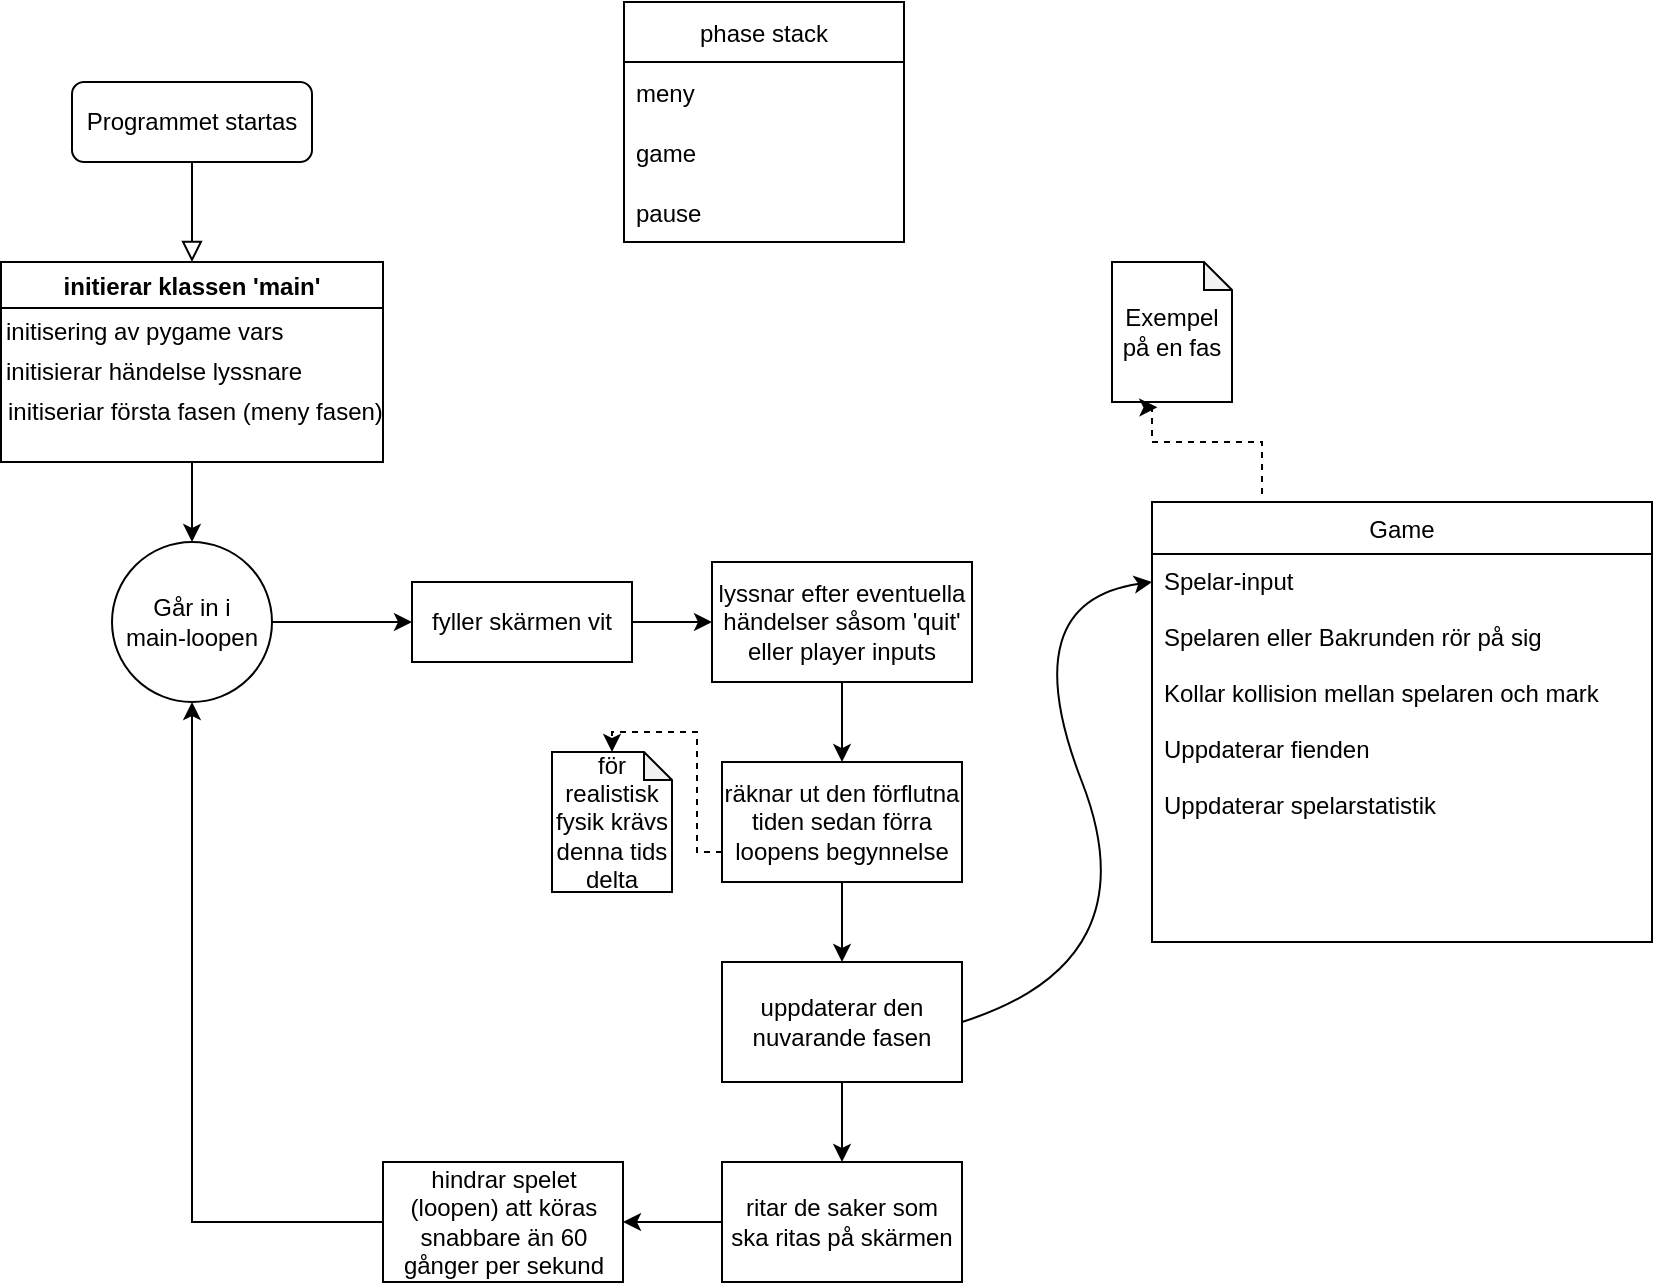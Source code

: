 <mxfile version="12.2.4" pages="1"><diagram id="C5RBs43oDa-KdzZeNtuy" name="Page-1"><mxGraphModel dx="720" dy="405" grid="1" gridSize="10" guides="1" tooltips="1" connect="1" arrows="1" fold="1" page="1" pageScale="1" pageWidth="3300" pageHeight="4681" math="0" shadow="0"><root><mxCell id="WIyWlLk6GJQsqaUBKTNV-0"/><mxCell id="WIyWlLk6GJQsqaUBKTNV-1" parent="WIyWlLk6GJQsqaUBKTNV-0"/><mxCell id="WIyWlLk6GJQsqaUBKTNV-2" value="" style="rounded=0;html=1;jettySize=auto;orthogonalLoop=1;fontSize=11;endArrow=block;endFill=0;endSize=8;strokeWidth=1;shadow=0;labelBackgroundColor=none;edgeStyle=orthogonalEdgeStyle;" parent="WIyWlLk6GJQsqaUBKTNV-1" source="WIyWlLk6GJQsqaUBKTNV-3" edge="1"><mxGeometry relative="1" as="geometry"><mxPoint x="220" y="170" as="targetPoint"/></mxGeometry></mxCell><mxCell id="WIyWlLk6GJQsqaUBKTNV-3" value="Programmet startas" style="rounded=1;whiteSpace=wrap;html=1;fontSize=12;glass=0;strokeWidth=1;shadow=0;" parent="WIyWlLk6GJQsqaUBKTNV-1" vertex="1"><mxGeometry x="160" y="80" width="120" height="40" as="geometry"/></mxCell><mxCell id="hYbfKDlgvJkBust5B-tn-15" style="edgeStyle=orthogonalEdgeStyle;rounded=0;orthogonalLoop=1;jettySize=auto;html=1;" parent="WIyWlLk6GJQsqaUBKTNV-1" source="hYbfKDlgvJkBust5B-tn-5" target="hYbfKDlgvJkBust5B-tn-16" edge="1"><mxGeometry relative="1" as="geometry"><mxPoint x="220" y="320" as="targetPoint"/></mxGeometry></mxCell><mxCell id="hYbfKDlgvJkBust5B-tn-5" value="initierar klassen 'main'" style="swimlane;startSize=23;" parent="WIyWlLk6GJQsqaUBKTNV-1" vertex="1"><mxGeometry x="124.5" y="170" width="191" height="100" as="geometry"/></mxCell><mxCell id="hYbfKDlgvJkBust5B-tn-6" value="initisering av pygame vars" style="text;html=1;align=left;verticalAlign=middle;resizable=0;points=[];autosize=1;strokeColor=none;fillColor=none;" parent="hYbfKDlgvJkBust5B-tn-5" vertex="1"><mxGeometry y="25" width="150" height="20" as="geometry"/></mxCell><mxCell id="hYbfKDlgvJkBust5B-tn-9" value="initisierar händelse lyssnare" style="text;html=1;align=left;verticalAlign=middle;resizable=0;points=[];autosize=1;strokeColor=none;fillColor=none;" parent="hYbfKDlgvJkBust5B-tn-5" vertex="1"><mxGeometry y="45" width="160" height="20" as="geometry"/></mxCell><mxCell id="hYbfKDlgvJkBust5B-tn-10" value="initiseriar första fasen (meny fasen)" style="text;html=1;align=left;verticalAlign=middle;resizable=0;points=[];autosize=1;strokeColor=none;fillColor=none;" parent="hYbfKDlgvJkBust5B-tn-5" vertex="1"><mxGeometry x="1" y="65" width="200" height="20" as="geometry"/></mxCell><mxCell id="hYbfKDlgvJkBust5B-tn-19" style="edgeStyle=orthogonalEdgeStyle;rounded=0;orthogonalLoop=1;jettySize=auto;html=1;exitX=1;exitY=0.5;exitDx=0;exitDy=0;" parent="WIyWlLk6GJQsqaUBKTNV-1" source="hYbfKDlgvJkBust5B-tn-16" edge="1"><mxGeometry relative="1" as="geometry"><mxPoint x="330" y="350" as="targetPoint"/></mxGeometry></mxCell><mxCell id="hYbfKDlgvJkBust5B-tn-16" value="Går in i&lt;br&gt;main-loopen" style="ellipse;whiteSpace=wrap;html=1;aspect=fixed;align=center;" parent="WIyWlLk6GJQsqaUBKTNV-1" vertex="1"><mxGeometry x="180" y="310" width="80" height="80" as="geometry"/></mxCell><mxCell id="hYbfKDlgvJkBust5B-tn-24" style="edgeStyle=orthogonalEdgeStyle;rounded=0;orthogonalLoop=1;jettySize=auto;html=1;exitX=1;exitY=0.5;exitDx=0;exitDy=0;" parent="WIyWlLk6GJQsqaUBKTNV-1" source="hYbfKDlgvJkBust5B-tn-23" target="hYbfKDlgvJkBust5B-tn-25" edge="1"><mxGeometry relative="1" as="geometry"><mxPoint x="490" y="350.103" as="targetPoint"/></mxGeometry></mxCell><mxCell id="hYbfKDlgvJkBust5B-tn-23" value="fyller skärmen vit" style="rounded=0;whiteSpace=wrap;html=1;align=center;" parent="WIyWlLk6GJQsqaUBKTNV-1" vertex="1"><mxGeometry x="330" y="330" width="110" height="40" as="geometry"/></mxCell><mxCell id="hYbfKDlgvJkBust5B-tn-27" style="edgeStyle=orthogonalEdgeStyle;rounded=0;orthogonalLoop=1;jettySize=auto;html=1;exitX=0.5;exitY=1;exitDx=0;exitDy=0;" parent="WIyWlLk6GJQsqaUBKTNV-1" source="hYbfKDlgvJkBust5B-tn-25" target="hYbfKDlgvJkBust5B-tn-28" edge="1"><mxGeometry relative="1" as="geometry"><mxPoint x="650" y="350.103" as="targetPoint"/></mxGeometry></mxCell><mxCell id="hYbfKDlgvJkBust5B-tn-25" value="lyssnar efter eventuella händelser såsom 'quit' eller player inputs" style="rounded=0;whiteSpace=wrap;html=1;align=center;" parent="WIyWlLk6GJQsqaUBKTNV-1" vertex="1"><mxGeometry x="480" y="320" width="130" height="60" as="geometry"/></mxCell><mxCell id="hYbfKDlgvJkBust5B-tn-36" style="edgeStyle=orthogonalEdgeStyle;rounded=0;orthogonalLoop=1;jettySize=auto;html=1;exitX=0.5;exitY=1;exitDx=0;exitDy=0;entryX=0.5;entryY=0;entryDx=0;entryDy=0;" parent="WIyWlLk6GJQsqaUBKTNV-1" source="hYbfKDlgvJkBust5B-tn-28" target="hYbfKDlgvJkBust5B-tn-37" edge="1"><mxGeometry relative="1" as="geometry"><mxPoint x="710" y="540" as="targetPoint"/></mxGeometry></mxCell><mxCell id="hYbfKDlgvJkBust5B-tn-28" value="räknar ut den förflutna tiden sedan förra loopens begynnelse" style="rounded=0;whiteSpace=wrap;html=1;align=center;" parent="WIyWlLk6GJQsqaUBKTNV-1" vertex="1"><mxGeometry x="485" y="420.003" width="120" height="60" as="geometry"/></mxCell><mxCell id="hYbfKDlgvJkBust5B-tn-33" value="" style="endArrow=classic;html=1;rounded=0;exitX=0;exitY=0.75;exitDx=0;exitDy=0;entryX=0.5;entryY=0;entryDx=0;entryDy=0;entryPerimeter=0;edgeStyle=orthogonalEdgeStyle;dashed=1;" parent="WIyWlLk6GJQsqaUBKTNV-1" source="hYbfKDlgvJkBust5B-tn-28" target="hYbfKDlgvJkBust5B-tn-34" edge="1"><mxGeometry width="50" height="50" relative="1" as="geometry"><mxPoint x="600" y="450" as="sourcePoint"/><mxPoint x="590" y="420" as="targetPoint"/></mxGeometry></mxCell><mxCell id="hYbfKDlgvJkBust5B-tn-34" value="&lt;span&gt;för realistisk fysik krävs denna tids delta&lt;/span&gt;" style="shape=note;whiteSpace=wrap;html=1;backgroundOutline=1;darkOpacity=0.05;align=center;size=14;" parent="WIyWlLk6GJQsqaUBKTNV-1" vertex="1"><mxGeometry x="400" y="415" width="60" height="70" as="geometry"/></mxCell><mxCell id="hYbfKDlgvJkBust5B-tn-43" style="edgeStyle=orthogonalEdgeStyle;rounded=0;orthogonalLoop=1;jettySize=auto;html=1;exitX=0.5;exitY=1;exitDx=0;exitDy=0;entryX=0.5;entryY=0;entryDx=0;entryDy=0;" parent="WIyWlLk6GJQsqaUBKTNV-1" source="hYbfKDlgvJkBust5B-tn-37" target="hYbfKDlgvJkBust5B-tn-40" edge="1"><mxGeometry relative="1" as="geometry"/></mxCell><mxCell id="hYbfKDlgvJkBust5B-tn-37" value="uppdaterar den nuvarande fasen" style="rounded=0;whiteSpace=wrap;html=1;align=center;" parent="WIyWlLk6GJQsqaUBKTNV-1" vertex="1"><mxGeometry x="485" y="520" width="120" height="60" as="geometry"/></mxCell><mxCell id="hYbfKDlgvJkBust5B-tn-49" value="" style="edgeStyle=orthogonalEdgeStyle;rounded=0;orthogonalLoop=1;jettySize=auto;html=1;" parent="WIyWlLk6GJQsqaUBKTNV-1" source="hYbfKDlgvJkBust5B-tn-40" target="hYbfKDlgvJkBust5B-tn-48" edge="1"><mxGeometry relative="1" as="geometry"/></mxCell><mxCell id="hYbfKDlgvJkBust5B-tn-40" value="ritar de saker som ska ritas på skärmen" style="rounded=0;whiteSpace=wrap;html=1;align=center;" parent="WIyWlLk6GJQsqaUBKTNV-1" vertex="1"><mxGeometry x="485" y="620" width="120" height="60" as="geometry"/></mxCell><mxCell id="hYbfKDlgvJkBust5B-tn-46" value="" style="curved=1;endArrow=classic;html=1;rounded=0;exitX=1;exitY=0.5;exitDx=0;exitDy=0;" parent="WIyWlLk6GJQsqaUBKTNV-1" source="hYbfKDlgvJkBust5B-tn-37" edge="1"><mxGeometry width="50" height="50" relative="1" as="geometry"><mxPoint x="660" y="570" as="sourcePoint"/><mxPoint x="700" y="330" as="targetPoint"/><Array as="points"><mxPoint x="700" y="520"/><mxPoint x="630" y="340"/></Array></mxGeometry></mxCell><mxCell id="hYbfKDlgvJkBust5B-tn-50" style="edgeStyle=orthogonalEdgeStyle;rounded=0;orthogonalLoop=1;jettySize=auto;html=1;exitX=0;exitY=0.5;exitDx=0;exitDy=0;entryX=0.5;entryY=1;entryDx=0;entryDy=0;" parent="WIyWlLk6GJQsqaUBKTNV-1" source="hYbfKDlgvJkBust5B-tn-48" target="hYbfKDlgvJkBust5B-tn-16" edge="1"><mxGeometry relative="1" as="geometry"/></mxCell><mxCell id="hYbfKDlgvJkBust5B-tn-48" value="hindrar spelet (loopen) att köras snabbare än 60 gånger per sekund" style="whiteSpace=wrap;html=1;rounded=0;" parent="WIyWlLk6GJQsqaUBKTNV-1" vertex="1"><mxGeometry x="315.5" y="620" width="120" height="60" as="geometry"/></mxCell><mxCell id="hYbfKDlgvJkBust5B-tn-52" value="phase stack" style="swimlane;fontStyle=0;childLayout=stackLayout;horizontal=1;startSize=30;horizontalStack=0;resizeParent=1;resizeParentMax=0;resizeLast=0;collapsible=1;marginBottom=0;align=center;" parent="WIyWlLk6GJQsqaUBKTNV-1" vertex="1"><mxGeometry x="436" y="40" width="140" height="120" as="geometry"/></mxCell><mxCell id="hYbfKDlgvJkBust5B-tn-53" value="meny" style="text;strokeColor=none;fillColor=none;align=left;verticalAlign=middle;spacingLeft=4;spacingRight=4;overflow=hidden;points=[[0,0.5],[1,0.5]];portConstraint=eastwest;rotatable=0;" parent="hYbfKDlgvJkBust5B-tn-52" vertex="1"><mxGeometry y="30" width="140" height="30" as="geometry"/></mxCell><mxCell id="hYbfKDlgvJkBust5B-tn-54" value="game" style="text;strokeColor=none;fillColor=none;align=left;verticalAlign=middle;spacingLeft=4;spacingRight=4;overflow=hidden;points=[[0,0.5],[1,0.5]];portConstraint=eastwest;rotatable=0;" parent="hYbfKDlgvJkBust5B-tn-52" vertex="1"><mxGeometry y="60" width="140" height="30" as="geometry"/></mxCell><mxCell id="hYbfKDlgvJkBust5B-tn-55" value="pause" style="text;strokeColor=none;fillColor=none;align=left;verticalAlign=middle;spacingLeft=4;spacingRight=4;overflow=hidden;points=[[0,0.5],[1,0.5]];portConstraint=eastwest;rotatable=0;" parent="hYbfKDlgvJkBust5B-tn-52" vertex="1"><mxGeometry y="90" width="140" height="30" as="geometry"/></mxCell><mxCell id="0" value="Game" style="swimlane;fontStyle=0;childLayout=stackLayout;horizontal=1;startSize=26;fillColor=none;horizontalStack=0;resizeParent=1;resizeParentMax=0;resizeLast=0;collapsible=1;marginBottom=0;" parent="WIyWlLk6GJQsqaUBKTNV-1" vertex="1"><mxGeometry x="700" y="290" width="250" height="220" as="geometry"/></mxCell><mxCell id="1" value="Spelar-input&#10;&#10;Spelaren eller Bakrunden rör på sig&#10;&#10;Kollar kollision mellan spelaren och mark&#10;&#10;Uppdaterar fienden&#10;&#10;Uppdaterar spelarstatistik&#10;&#10;&#10;&#10;&#10;" style="text;strokeColor=none;fillColor=none;align=left;verticalAlign=top;spacingLeft=4;spacingRight=4;overflow=hidden;rotatable=0;points=[[0,0.5],[1,0.5]];portConstraint=eastwest;" parent="0" vertex="1"><mxGeometry y="26" width="250" height="194" as="geometry"/></mxCell><mxCell id="4" value="&lt;span&gt;Exempel på en fas&lt;/span&gt;" style="shape=note;whiteSpace=wrap;html=1;backgroundOutline=1;darkOpacity=0.05;align=center;size=14;" parent="WIyWlLk6GJQsqaUBKTNV-1" vertex="1"><mxGeometry x="680" y="170" width="60" height="70" as="geometry"/></mxCell><mxCell id="5" value="" style="endArrow=classic;html=1;rounded=0;exitX=0;exitY=0.75;exitDx=0;exitDy=0;edgeStyle=orthogonalEdgeStyle;dashed=1;entryX=0.378;entryY=1.038;entryDx=0;entryDy=0;entryPerimeter=0;" parent="WIyWlLk6GJQsqaUBKTNV-1" target="4" edge="1"><mxGeometry width="50" height="50" relative="1" as="geometry"><mxPoint x="755" y="286" as="sourcePoint"/><mxPoint x="700" y="250" as="targetPoint"/><Array as="points"><mxPoint x="755" y="260"/><mxPoint x="700" y="260"/><mxPoint x="700" y="243"/></Array></mxGeometry></mxCell></root></mxGraphModel></diagram></mxfile>